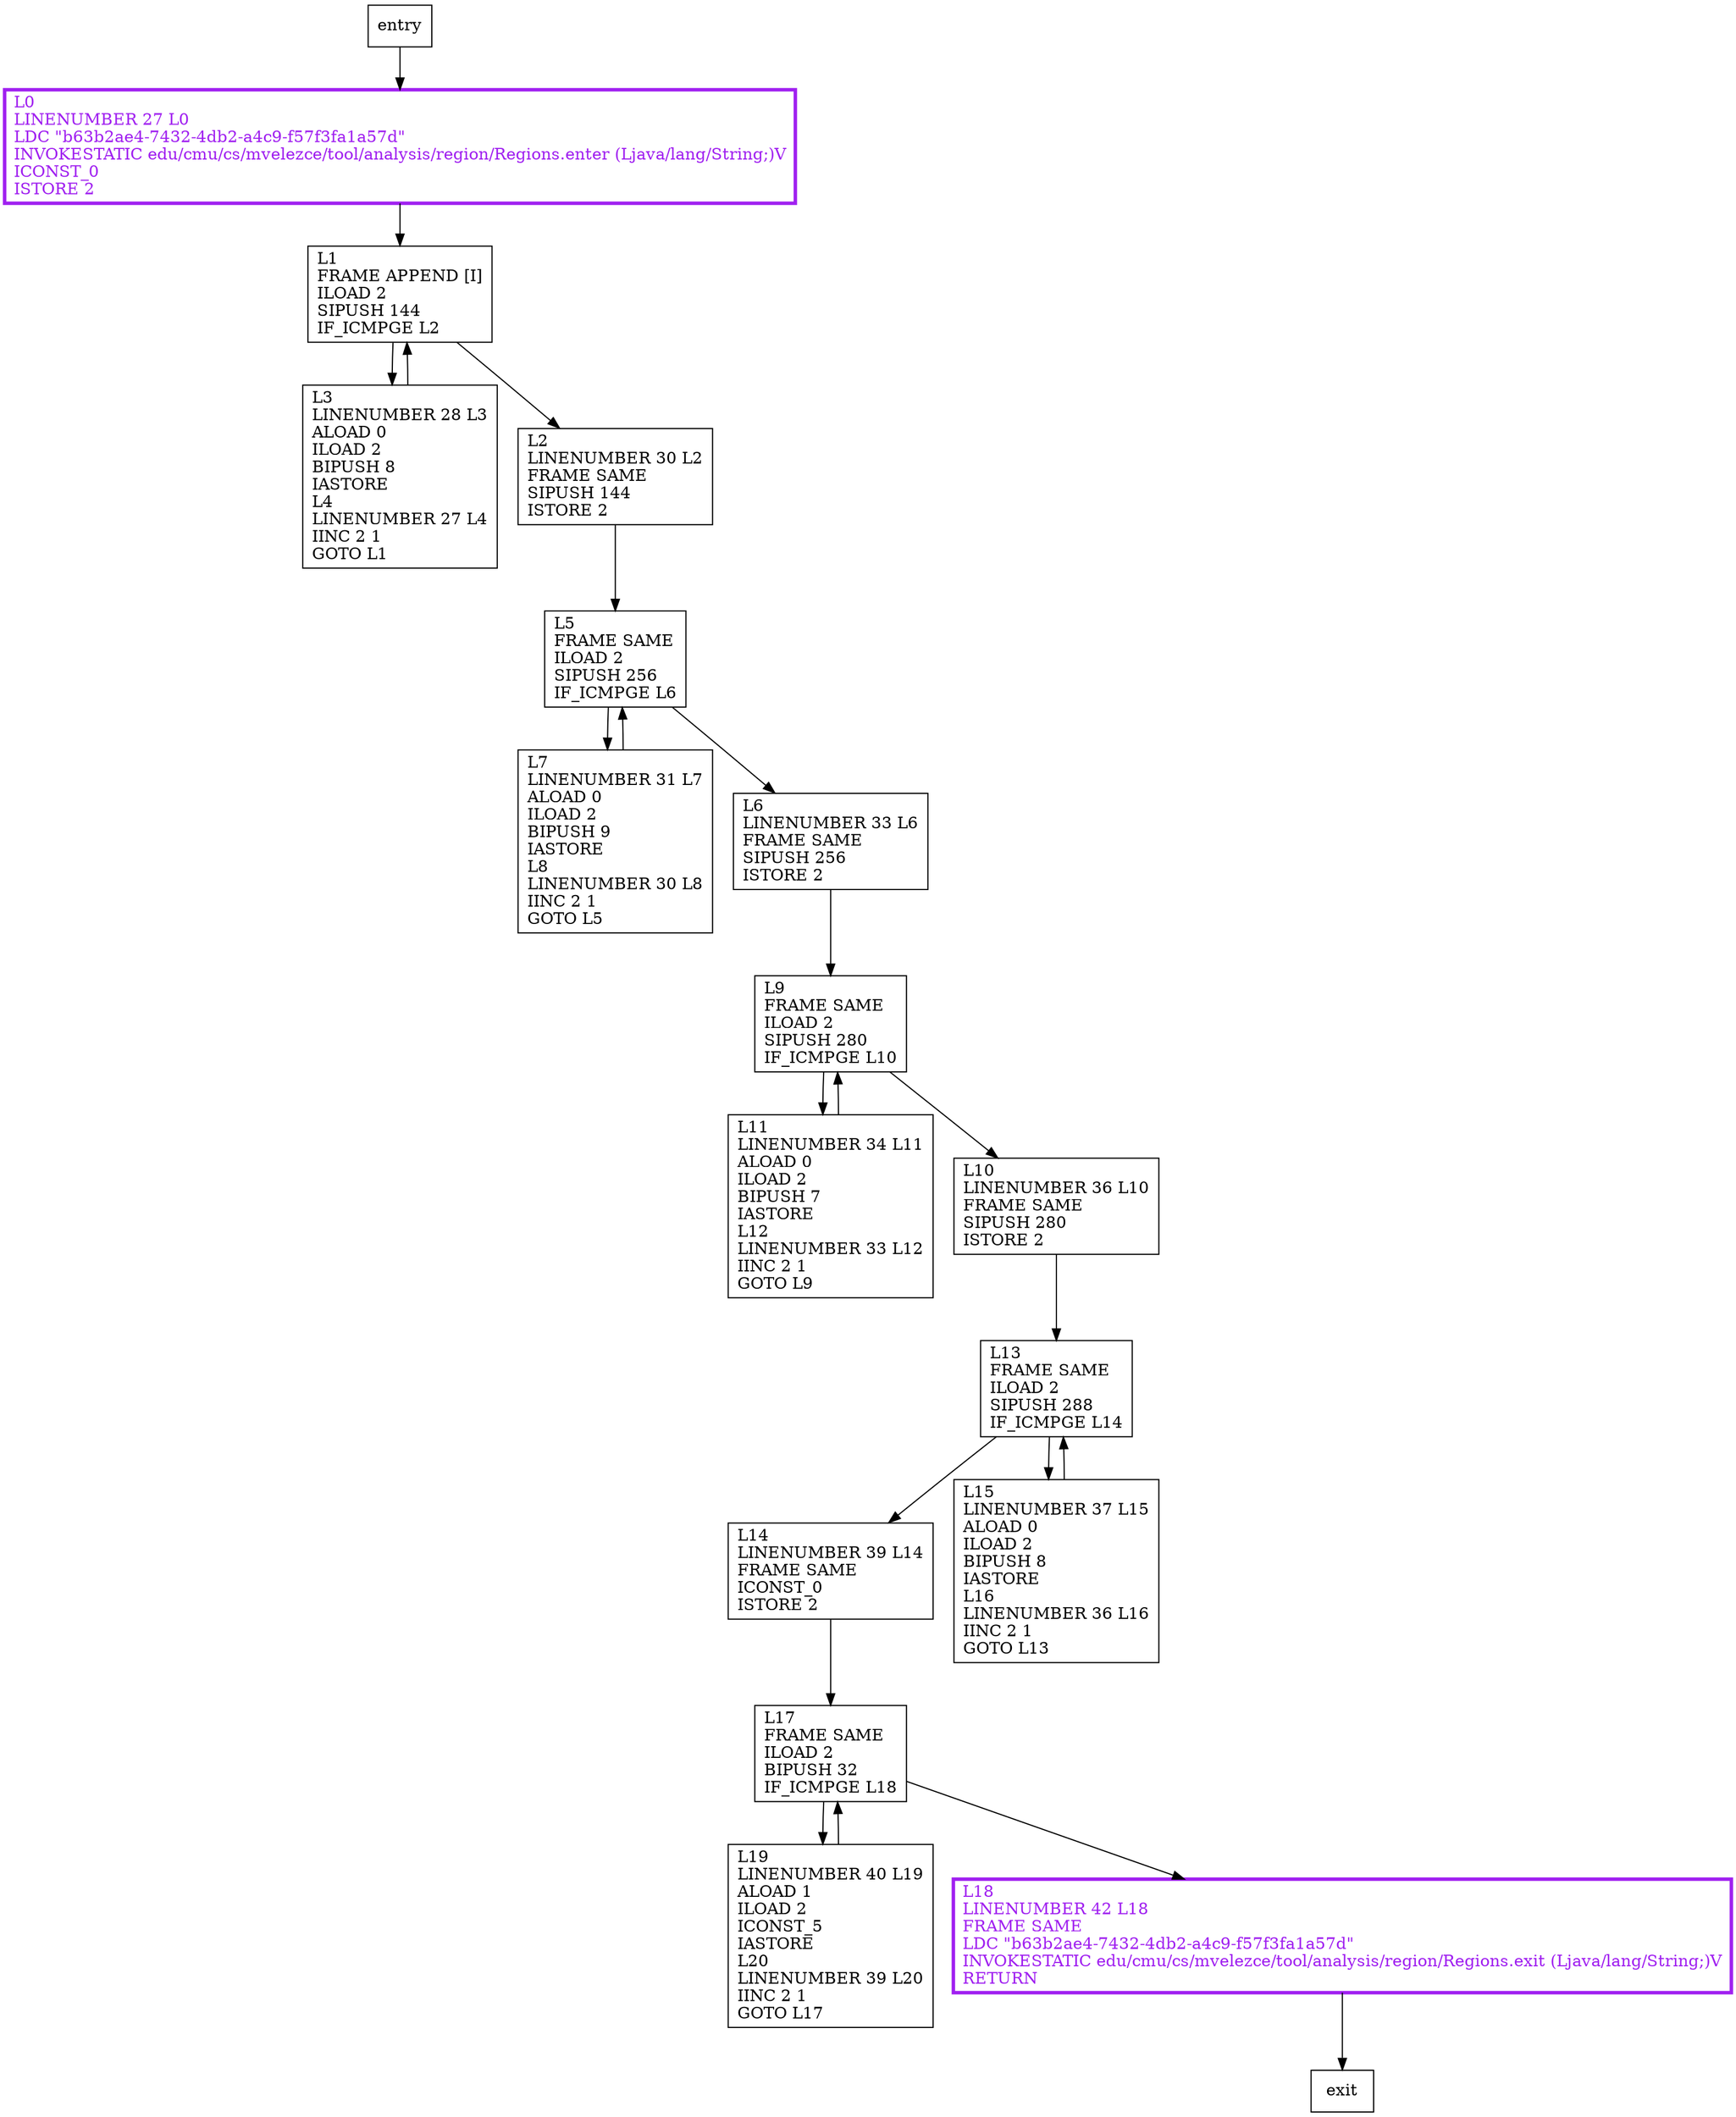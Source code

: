 digraph getFixedTree {
node [shape=record];
892456204 [label="L14\lLINENUMBER 39 L14\lFRAME SAME\lICONST_0\lISTORE 2\l"];
1688682654 [label="L7\lLINENUMBER 31 L7\lALOAD 0\lILOAD 2\lBIPUSH 9\lIASTORE\lL8\lLINENUMBER 30 L8\lIINC 2 1\lGOTO L5\l"];
1617967142 [label="L11\lLINENUMBER 34 L11\lALOAD 0\lILOAD 2\lBIPUSH 7\lIASTORE\lL12\lLINENUMBER 33 L12\lIINC 2 1\lGOTO L9\l"];
1898745481 [label="L18\lLINENUMBER 42 L18\lFRAME SAME\lLDC \"b63b2ae4-7432-4db2-a4c9-f57f3fa1a57d\"\lINVOKESTATIC edu/cmu/cs/mvelezce/tool/analysis/region/Regions.exit (Ljava/lang/String;)V\lRETURN\l"];
1185861970 [label="L6\lLINENUMBER 33 L6\lFRAME SAME\lSIPUSH 256\lISTORE 2\l"];
294498960 [label="L0\lLINENUMBER 27 L0\lLDC \"b63b2ae4-7432-4db2-a4c9-f57f3fa1a57d\"\lINVOKESTATIC edu/cmu/cs/mvelezce/tool/analysis/region/Regions.enter (Ljava/lang/String;)V\lICONST_0\lISTORE 2\l"];
891798017 [label="L5\lFRAME SAME\lILOAD 2\lSIPUSH 256\lIF_ICMPGE L6\l"];
651049041 [label="L13\lFRAME SAME\lILOAD 2\lSIPUSH 288\lIF_ICMPGE L14\l"];
1193183644 [label="L15\lLINENUMBER 37 L15\lALOAD 0\lILOAD 2\lBIPUSH 8\lIASTORE\lL16\lLINENUMBER 36 L16\lIINC 2 1\lGOTO L13\l"];
1375632059 [label="L2\lLINENUMBER 30 L2\lFRAME SAME\lSIPUSH 144\lISTORE 2\l"];
1357141801 [label="L10\lLINENUMBER 36 L10\lFRAME SAME\lSIPUSH 280\lISTORE 2\l"];
1041053446 [label="L9\lFRAME SAME\lILOAD 2\lSIPUSH 280\lIF_ICMPGE L10\l"];
1255044109 [label="L19\lLINENUMBER 40 L19\lALOAD 1\lILOAD 2\lICONST_5\lIASTORE\lL20\lLINENUMBER 39 L20\lIINC 2 1\lGOTO L17\l"];
774893508 [label="L3\lLINENUMBER 28 L3\lALOAD 0\lILOAD 2\lBIPUSH 8\lIASTORE\lL4\lLINENUMBER 27 L4\lIINC 2 1\lGOTO L1\l"];
978058681 [label="L1\lFRAME APPEND [I]\lILOAD 2\lSIPUSH 144\lIF_ICMPGE L2\l"];
2033145505 [label="L17\lFRAME SAME\lILOAD 2\lBIPUSH 32\lIF_ICMPGE L18\l"];
entry;
exit;
892456204 -> 2033145505;
1688682654 -> 891798017;
1617967142 -> 1041053446;
1898745481 -> exit;
1185861970 -> 1041053446;
entry -> 294498960;
294498960 -> 978058681;
891798017 -> 1688682654;
891798017 -> 1185861970;
651049041 -> 892456204;
651049041 -> 1193183644;
1193183644 -> 651049041;
1375632059 -> 891798017;
1357141801 -> 651049041;
1041053446 -> 1617967142;
1041053446 -> 1357141801;
1255044109 -> 2033145505;
774893508 -> 978058681;
978058681 -> 1375632059;
978058681 -> 774893508;
2033145505 -> 1255044109;
2033145505 -> 1898745481;
294498960[fontcolor="purple", penwidth=3, color="purple"];
1898745481[fontcolor="purple", penwidth=3, color="purple"];
}

